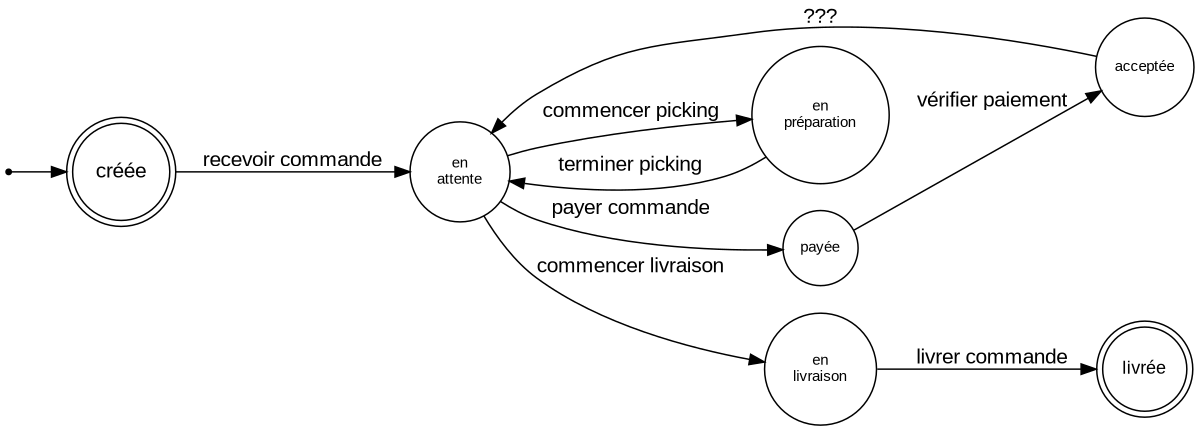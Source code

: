 digraph finite_state_machine {
    rankdir=LR;
    graph [fontname = "arial"];
    node [fontname = "arial"];
    edge [fontname = "arial"];

    size="8,5"
    node [shape = point ]; enter
    node [shape = doublecircle, label="créée", fontsize=14] created;

    node [shape = circle, label="en\nattente", fontsize=10] waiting;
    node [shape = circle, label="payée", fontsize=10] paid ;
    node [shape = circle, label="acceptée", fontsize=10] accepted ;
    node [shape = circle, label="en\npréparation", fontsize=10] picking ;
    node [shape = circle, label="en\nlivraison", fontsize=10] delivering ;
    node [shape = doublecircle, label="livrée", fontsize=12] done;

    enter -> created ;
    created -> waiting [label = "recevoir commande"];
    waiting -> paid [label = "payer commande"];
    paid -> accepted [label = "vérifier paiement"];
    accepted -> waiting [label = "???"];
    waiting -> picking [label = "commencer picking"];
    picking -> waiting [label = "terminer picking"];
    waiting -> delivering [label = "commencer livraison"];
    delivering -> done [label = "livrer commande"] ;
}

